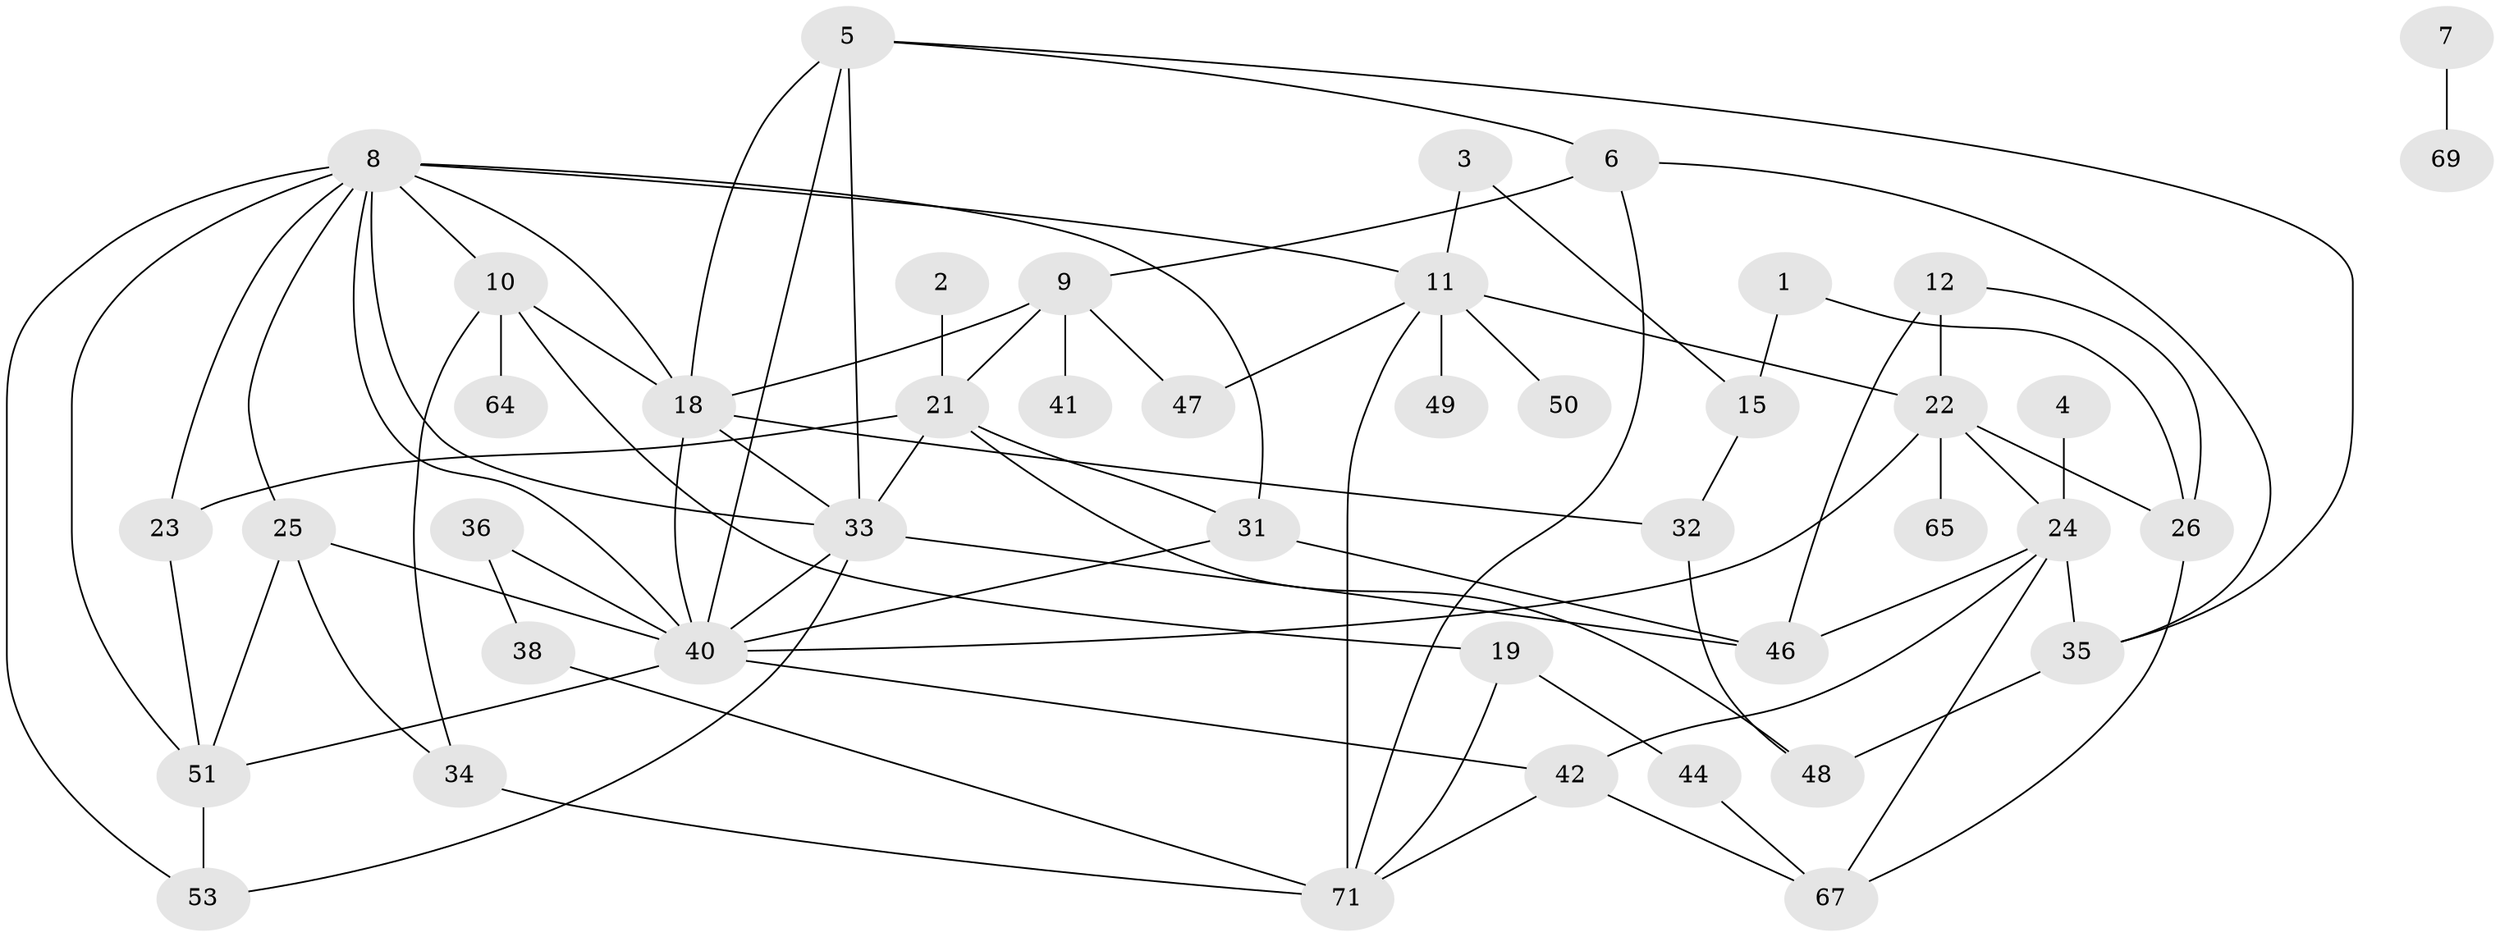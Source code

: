 // Generated by graph-tools (version 1.1) at 2025/23/03/03/25 07:23:25]
// undirected, 44 vertices, 81 edges
graph export_dot {
graph [start="1"]
  node [color=gray90,style=filled];
  1;
  2 [super="+68"];
  3 [super="+37"];
  4;
  5 [super="+13"];
  6 [super="+27"];
  7;
  8 [super="+16"];
  9 [super="+17"];
  10 [super="+20"];
  11 [super="+14"];
  12 [super="+30"];
  15 [super="+57"];
  18 [super="+63"];
  19 [super="+59"];
  21 [super="+56"];
  22 [super="+43"];
  23 [super="+28"];
  24 [super="+39"];
  25 [super="+29"];
  26 [super="+55"];
  31;
  32;
  33 [super="+60"];
  34 [super="+45"];
  35;
  36;
  38 [super="+61"];
  40 [super="+52"];
  41;
  42 [super="+54"];
  44;
  46 [super="+62"];
  47;
  48 [super="+72"];
  49;
  50;
  51 [super="+58"];
  53;
  64 [super="+66"];
  65;
  67 [super="+70"];
  69;
  71 [super="+73"];
  1 -- 15;
  1 -- 26;
  2 -- 21;
  3 -- 11;
  3 -- 15;
  4 -- 24;
  5 -- 35;
  5 -- 6;
  5 -- 40;
  5 -- 18;
  5 -- 33;
  6 -- 9;
  6 -- 35;
  6 -- 71;
  7 -- 69;
  8 -- 10;
  8 -- 31;
  8 -- 53;
  8 -- 40;
  8 -- 18;
  8 -- 11;
  8 -- 51;
  8 -- 23;
  8 -- 25;
  8 -- 33;
  9 -- 47;
  9 -- 21 [weight=2];
  9 -- 18;
  9 -- 41;
  10 -- 19;
  10 -- 34;
  10 -- 64;
  10 -- 18;
  11 -- 47;
  11 -- 49;
  11 -- 22;
  11 -- 50;
  11 -- 71;
  12 -- 22;
  12 -- 46;
  12 -- 26;
  15 -- 32;
  18 -- 32;
  18 -- 40;
  18 -- 33;
  19 -- 44;
  19 -- 71;
  21 -- 23;
  21 -- 48;
  21 -- 31;
  21 -- 33;
  22 -- 24;
  22 -- 65;
  22 -- 40;
  22 -- 26;
  23 -- 51;
  24 -- 35;
  24 -- 67;
  24 -- 46;
  24 -- 42;
  25 -- 51;
  25 -- 40;
  25 -- 34;
  26 -- 67;
  31 -- 40;
  31 -- 46;
  32 -- 48;
  33 -- 40 [weight=2];
  33 -- 46;
  33 -- 53;
  34 -- 71 [weight=2];
  35 -- 48;
  36 -- 38;
  36 -- 40;
  38 -- 71;
  40 -- 51;
  40 -- 42;
  42 -- 67;
  42 -- 71;
  44 -- 67;
  51 -- 53;
}

